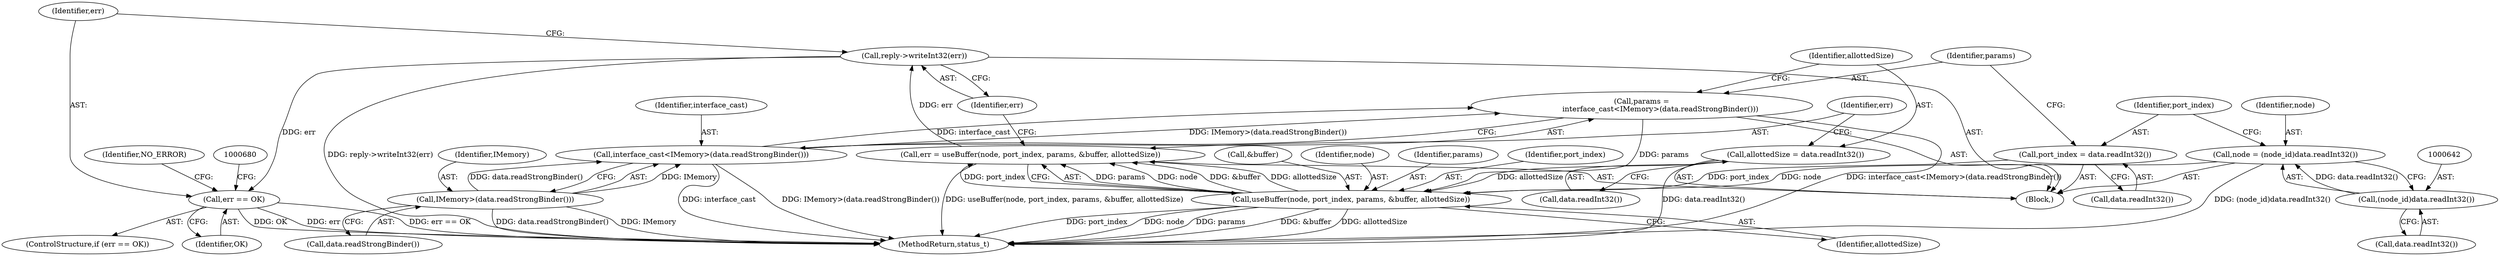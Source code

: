 digraph "0_Android_295c883fe3105b19bcd0f9e07d54c6b589fc5bff@API" {
"1000671" [label="(Call,reply->writeInt32(err))"];
"1000662" [label="(Call,err = useBuffer(node, port_index, params, &buffer, allottedSize))"];
"1000664" [label="(Call,useBuffer(node, port_index, params, &buffer, allottedSize))"];
"1000639" [label="(Call,node = (node_id)data.readInt32())"];
"1000641" [label="(Call,(node_id)data.readInt32())"];
"1000645" [label="(Call,port_index = data.readInt32())"];
"1000649" [label="(Call,params =\n                interface_cast<IMemory>(data.readStrongBinder()))"];
"1000651" [label="(Call,interface_cast<IMemory>(data.readStrongBinder()))"];
"1000653" [label="(Call,IMemory>(data.readStrongBinder()))"];
"1000657" [label="(Call,allottedSize = data.readInt32())"];
"1000674" [label="(Call,err == OK)"];
"1000667" [label="(Identifier,params)"];
"1000672" [label="(Identifier,err)"];
"1000649" [label="(Call,params =\n                interface_cast<IMemory>(data.readStrongBinder()))"];
"1000657" [label="(Call,allottedSize = data.readInt32())"];
"1000674" [label="(Call,err == OK)"];
"1000670" [label="(Identifier,allottedSize)"];
"1000643" [label="(Call,data.readInt32())"];
"1000647" [label="(Call,data.readInt32())"];
"1000652" [label="(Identifier,interface_cast)"];
"1000633" [label="(Block,)"];
"1000653" [label="(Call,IMemory>(data.readStrongBinder()))"];
"1000666" [label="(Identifier,port_index)"];
"1000651" [label="(Call,interface_cast<IMemory>(data.readStrongBinder()))"];
"1000675" [label="(Identifier,err)"];
"1000673" [label="(ControlStructure,if (err == OK))"];
"1000650" [label="(Identifier,params)"];
"1000683" [label="(Identifier,NO_ERROR)"];
"1000640" [label="(Identifier,node)"];
"1000668" [label="(Call,&buffer)"];
"1000654" [label="(Identifier,IMemory)"];
"1000676" [label="(Identifier,OK)"];
"1000665" [label="(Identifier,node)"];
"1000646" [label="(Identifier,port_index)"];
"1000658" [label="(Identifier,allottedSize)"];
"1000663" [label="(Identifier,err)"];
"1000662" [label="(Call,err = useBuffer(node, port_index, params, &buffer, allottedSize))"];
"1000645" [label="(Call,port_index = data.readInt32())"];
"1000671" [label="(Call,reply->writeInt32(err))"];
"1000659" [label="(Call,data.readInt32())"];
"1000664" [label="(Call,useBuffer(node, port_index, params, &buffer, allottedSize))"];
"1000655" [label="(Call,data.readStrongBinder())"];
"1000639" [label="(Call,node = (node_id)data.readInt32())"];
"1000641" [label="(Call,(node_id)data.readInt32())"];
"1001343" [label="(MethodReturn,status_t)"];
"1000671" -> "1000633"  [label="AST: "];
"1000671" -> "1000672"  [label="CFG: "];
"1000672" -> "1000671"  [label="AST: "];
"1000675" -> "1000671"  [label="CFG: "];
"1000671" -> "1001343"  [label="DDG: reply->writeInt32(err)"];
"1000662" -> "1000671"  [label="DDG: err"];
"1000671" -> "1000674"  [label="DDG: err"];
"1000662" -> "1000633"  [label="AST: "];
"1000662" -> "1000664"  [label="CFG: "];
"1000663" -> "1000662"  [label="AST: "];
"1000664" -> "1000662"  [label="AST: "];
"1000672" -> "1000662"  [label="CFG: "];
"1000662" -> "1001343"  [label="DDG: useBuffer(node, port_index, params, &buffer, allottedSize)"];
"1000664" -> "1000662"  [label="DDG: params"];
"1000664" -> "1000662"  [label="DDG: node"];
"1000664" -> "1000662"  [label="DDG: &buffer"];
"1000664" -> "1000662"  [label="DDG: allottedSize"];
"1000664" -> "1000662"  [label="DDG: port_index"];
"1000664" -> "1000670"  [label="CFG: "];
"1000665" -> "1000664"  [label="AST: "];
"1000666" -> "1000664"  [label="AST: "];
"1000667" -> "1000664"  [label="AST: "];
"1000668" -> "1000664"  [label="AST: "];
"1000670" -> "1000664"  [label="AST: "];
"1000664" -> "1001343"  [label="DDG: &buffer"];
"1000664" -> "1001343"  [label="DDG: allottedSize"];
"1000664" -> "1001343"  [label="DDG: port_index"];
"1000664" -> "1001343"  [label="DDG: node"];
"1000664" -> "1001343"  [label="DDG: params"];
"1000639" -> "1000664"  [label="DDG: node"];
"1000645" -> "1000664"  [label="DDG: port_index"];
"1000649" -> "1000664"  [label="DDG: params"];
"1000657" -> "1000664"  [label="DDG: allottedSize"];
"1000639" -> "1000633"  [label="AST: "];
"1000639" -> "1000641"  [label="CFG: "];
"1000640" -> "1000639"  [label="AST: "];
"1000641" -> "1000639"  [label="AST: "];
"1000646" -> "1000639"  [label="CFG: "];
"1000639" -> "1001343"  [label="DDG: (node_id)data.readInt32()"];
"1000641" -> "1000639"  [label="DDG: data.readInt32()"];
"1000641" -> "1000643"  [label="CFG: "];
"1000642" -> "1000641"  [label="AST: "];
"1000643" -> "1000641"  [label="AST: "];
"1000645" -> "1000633"  [label="AST: "];
"1000645" -> "1000647"  [label="CFG: "];
"1000646" -> "1000645"  [label="AST: "];
"1000647" -> "1000645"  [label="AST: "];
"1000650" -> "1000645"  [label="CFG: "];
"1000649" -> "1000633"  [label="AST: "];
"1000649" -> "1000651"  [label="CFG: "];
"1000650" -> "1000649"  [label="AST: "];
"1000651" -> "1000649"  [label="AST: "];
"1000658" -> "1000649"  [label="CFG: "];
"1000649" -> "1001343"  [label="DDG: interface_cast<IMemory>(data.readStrongBinder())"];
"1000651" -> "1000649"  [label="DDG: interface_cast"];
"1000651" -> "1000649"  [label="DDG: IMemory>(data.readStrongBinder())"];
"1000651" -> "1000653"  [label="CFG: "];
"1000652" -> "1000651"  [label="AST: "];
"1000653" -> "1000651"  [label="AST: "];
"1000651" -> "1001343"  [label="DDG: interface_cast"];
"1000651" -> "1001343"  [label="DDG: IMemory>(data.readStrongBinder())"];
"1000653" -> "1000651"  [label="DDG: IMemory"];
"1000653" -> "1000651"  [label="DDG: data.readStrongBinder()"];
"1000653" -> "1000655"  [label="CFG: "];
"1000654" -> "1000653"  [label="AST: "];
"1000655" -> "1000653"  [label="AST: "];
"1000653" -> "1001343"  [label="DDG: data.readStrongBinder()"];
"1000653" -> "1001343"  [label="DDG: IMemory"];
"1000657" -> "1000633"  [label="AST: "];
"1000657" -> "1000659"  [label="CFG: "];
"1000658" -> "1000657"  [label="AST: "];
"1000659" -> "1000657"  [label="AST: "];
"1000663" -> "1000657"  [label="CFG: "];
"1000657" -> "1001343"  [label="DDG: data.readInt32()"];
"1000674" -> "1000673"  [label="AST: "];
"1000674" -> "1000676"  [label="CFG: "];
"1000675" -> "1000674"  [label="AST: "];
"1000676" -> "1000674"  [label="AST: "];
"1000680" -> "1000674"  [label="CFG: "];
"1000683" -> "1000674"  [label="CFG: "];
"1000674" -> "1001343"  [label="DDG: OK"];
"1000674" -> "1001343"  [label="DDG: err"];
"1000674" -> "1001343"  [label="DDG: err == OK"];
}
